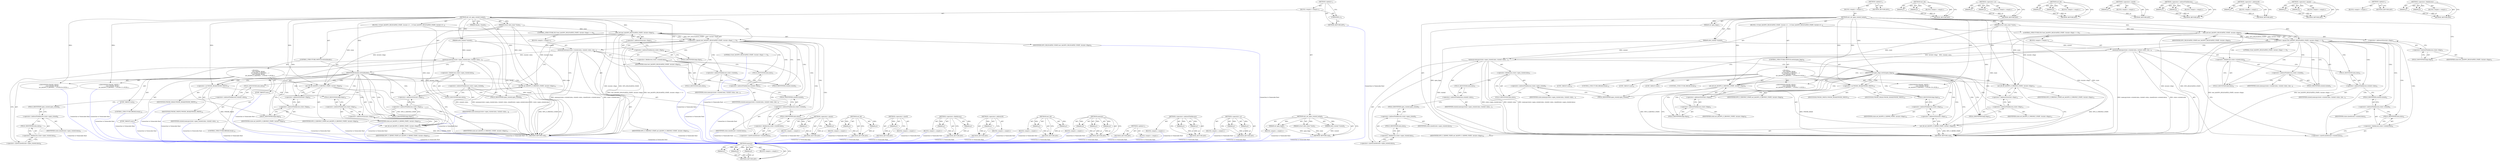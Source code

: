 digraph "memcpy" {
vulnerable_124 [label=<(METHOD,memcpy)>];
vulnerable_125 [label=<(PARAM,p1)>];
vulnerable_126 [label=<(PARAM,p2)>];
vulnerable_127 [label=<(PARAM,p3)>];
vulnerable_128 [label=<(BLOCK,&lt;empty&gt;,&lt;empty&gt;)>];
vulnerable_129 [label=<(METHOD_RETURN,ANY)>];
vulnerable_6 [label=<(METHOD,&lt;global&gt;)<SUB>1</SUB>>];
vulnerable_7 [label=<(BLOCK,&lt;empty&gt;,&lt;empty&gt;)<SUB>1</SUB>>];
vulnerable_8 [label=<(METHOD,nfs_set_open_stateid_locked)<SUB>1</SUB>>];
vulnerable_9 [label=<(PARAM,struct nfs4_state *state)<SUB>1</SUB>>];
vulnerable_10 [label=<(PARAM,nfs4_stateid *stateid)<SUB>1</SUB>>];
vulnerable_11 [label=<(PARAM,int open_flags)<SUB>1</SUB>>];
vulnerable_12 [label=<(BLOCK,{
 	if (test_bit(NFS_DELEGATED_STATE, &amp;state-&gt;f...,{
 	if (test_bit(NFS_DELEGATED_STATE, &amp;state-&gt;f...)<SUB>2</SUB>>];
vulnerable_13 [label=<(CONTROL_STRUCTURE,IF,if (test_bit(NFS_DELEGATED_STATE, &amp;state-&gt;flags) == 0))<SUB>3</SUB>>];
vulnerable_14 [label=<(&lt;operator&gt;.equals,test_bit(NFS_DELEGATED_STATE, &amp;state-&gt;flags) == 0)<SUB>3</SUB>>];
vulnerable_15 [label=<(test_bit,test_bit(NFS_DELEGATED_STATE, &amp;state-&gt;flags))<SUB>3</SUB>>];
vulnerable_16 [label=<(IDENTIFIER,NFS_DELEGATED_STATE,test_bit(NFS_DELEGATED_STATE, &amp;state-&gt;flags))<SUB>3</SUB>>];
vulnerable_17 [label=<(&lt;operator&gt;.addressOf,&amp;state-&gt;flags)<SUB>3</SUB>>];
vulnerable_18 [label=<(&lt;operator&gt;.indirectFieldAccess,state-&gt;flags)<SUB>3</SUB>>];
vulnerable_19 [label=<(IDENTIFIER,state,test_bit(NFS_DELEGATED_STATE, &amp;state-&gt;flags))<SUB>3</SUB>>];
vulnerable_20 [label=<(FIELD_IDENTIFIER,flags,flags)<SUB>3</SUB>>];
vulnerable_21 [label=<(LITERAL,0,test_bit(NFS_DELEGATED_STATE, &amp;state-&gt;flags) == 0)<SUB>3</SUB>>];
vulnerable_22 [label=<(BLOCK,&lt;empty&gt;,&lt;empty&gt;)<SUB>4</SUB>>];
vulnerable_23 [label=<(memcpy,memcpy(state-&gt;stateid.data, stateid-&gt;data, size...)<SUB>4</SUB>>];
vulnerable_24 [label=<(&lt;operator&gt;.fieldAccess,state-&gt;stateid.data)<SUB>4</SUB>>];
vulnerable_25 [label=<(&lt;operator&gt;.indirectFieldAccess,state-&gt;stateid)<SUB>4</SUB>>];
vulnerable_26 [label=<(IDENTIFIER,state,memcpy(state-&gt;stateid.data, stateid-&gt;data, size...)<SUB>4</SUB>>];
vulnerable_27 [label=<(FIELD_IDENTIFIER,stateid,stateid)<SUB>4</SUB>>];
vulnerable_28 [label=<(FIELD_IDENTIFIER,data,data)<SUB>4</SUB>>];
vulnerable_29 [label=<(&lt;operator&gt;.indirectFieldAccess,stateid-&gt;data)<SUB>4</SUB>>];
vulnerable_30 [label=<(IDENTIFIER,stateid,memcpy(state-&gt;stateid.data, stateid-&gt;data, size...)<SUB>4</SUB>>];
vulnerable_31 [label=<(FIELD_IDENTIFIER,data,data)<SUB>4</SUB>>];
vulnerable_32 [label=<(&lt;operator&gt;.sizeOf,sizeof(state-&gt;stateid.data))<SUB>4</SUB>>];
vulnerable_33 [label=<(&lt;operator&gt;.fieldAccess,state-&gt;stateid.data)<SUB>4</SUB>>];
vulnerable_34 [label=<(&lt;operator&gt;.indirectFieldAccess,state-&gt;stateid)<SUB>4</SUB>>];
vulnerable_35 [label=<(IDENTIFIER,state,sizeof(state-&gt;stateid.data))<SUB>4</SUB>>];
vulnerable_36 [label=<(FIELD_IDENTIFIER,stateid,stateid)<SUB>4</SUB>>];
vulnerable_37 [label=<(FIELD_IDENTIFIER,data,data)<SUB>4</SUB>>];
vulnerable_38 [label=<(memcpy,memcpy(state-&gt;open_stateid.data, stateid-&gt;data,...)<SUB>5</SUB>>];
vulnerable_39 [label=<(&lt;operator&gt;.fieldAccess,state-&gt;open_stateid.data)<SUB>5</SUB>>];
vulnerable_40 [label=<(&lt;operator&gt;.indirectFieldAccess,state-&gt;open_stateid)<SUB>5</SUB>>];
vulnerable_41 [label=<(IDENTIFIER,state,memcpy(state-&gt;open_stateid.data, stateid-&gt;data,...)<SUB>5</SUB>>];
vulnerable_42 [label=<(FIELD_IDENTIFIER,open_stateid,open_stateid)<SUB>5</SUB>>];
vulnerable_43 [label=<(FIELD_IDENTIFIER,data,data)<SUB>5</SUB>>];
vulnerable_44 [label=<(&lt;operator&gt;.indirectFieldAccess,stateid-&gt;data)<SUB>5</SUB>>];
vulnerable_45 [label=<(IDENTIFIER,stateid,memcpy(state-&gt;open_stateid.data, stateid-&gt;data,...)<SUB>5</SUB>>];
vulnerable_46 [label=<(FIELD_IDENTIFIER,data,data)<SUB>5</SUB>>];
vulnerable_47 [label=<(&lt;operator&gt;.sizeOf,sizeof(state-&gt;open_stateid.data))<SUB>5</SUB>>];
vulnerable_48 [label=<(&lt;operator&gt;.fieldAccess,state-&gt;open_stateid.data)<SUB>5</SUB>>];
vulnerable_49 [label=<(&lt;operator&gt;.indirectFieldAccess,state-&gt;open_stateid)<SUB>5</SUB>>];
vulnerable_50 [label=<(IDENTIFIER,state,sizeof(state-&gt;open_stateid.data))<SUB>5</SUB>>];
vulnerable_51 [label=<(FIELD_IDENTIFIER,open_stateid,open_stateid)<SUB>5</SUB>>];
vulnerable_52 [label=<(FIELD_IDENTIFIER,data,data)<SUB>5</SUB>>];
vulnerable_53 [label=<(CONTROL_STRUCTURE,SWITCH,switch(open_flags))<SUB>6</SUB>>];
vulnerable_54 [label=<(IDENTIFIER,open_flags,switch(open_flags))<SUB>6</SUB>>];
vulnerable_55 [label="<(BLOCK,{
 		case FMODE_READ:
 			set_bit(NFS_O_RDONLY_...,{
 		case FMODE_READ:
 			set_bit(NFS_O_RDONLY_...)<SUB>6</SUB>>"];
vulnerable_56 [label=<(JUMP_TARGET,case)<SUB>7</SUB>>];
vulnerable_57 [label="<(IDENTIFIER,FMODE_READ,{
 		case FMODE_READ:
 			set_bit(NFS_O_RDONLY_...)<SUB>7</SUB>>"];
vulnerable_58 [label=<(set_bit,set_bit(NFS_O_RDONLY_STATE, &amp;state-&gt;flags))<SUB>8</SUB>>];
vulnerable_59 [label=<(IDENTIFIER,NFS_O_RDONLY_STATE,set_bit(NFS_O_RDONLY_STATE, &amp;state-&gt;flags))<SUB>8</SUB>>];
vulnerable_60 [label=<(&lt;operator&gt;.addressOf,&amp;state-&gt;flags)<SUB>8</SUB>>];
vulnerable_61 [label=<(&lt;operator&gt;.indirectFieldAccess,state-&gt;flags)<SUB>8</SUB>>];
vulnerable_62 [label=<(IDENTIFIER,state,set_bit(NFS_O_RDONLY_STATE, &amp;state-&gt;flags))<SUB>8</SUB>>];
vulnerable_63 [label=<(FIELD_IDENTIFIER,flags,flags)<SUB>8</SUB>>];
vulnerable_64 [label=<(CONTROL_STRUCTURE,BREAK,break;)<SUB>9</SUB>>];
vulnerable_65 [label=<(JUMP_TARGET,case)<SUB>10</SUB>>];
vulnerable_66 [label="<(IDENTIFIER,FMODE_WRITE,{
 		case FMODE_READ:
 			set_bit(NFS_O_RDONLY_...)<SUB>10</SUB>>"];
vulnerable_67 [label=<(set_bit,set_bit(NFS_O_WRONLY_STATE, &amp;state-&gt;flags))<SUB>11</SUB>>];
vulnerable_68 [label=<(IDENTIFIER,NFS_O_WRONLY_STATE,set_bit(NFS_O_WRONLY_STATE, &amp;state-&gt;flags))<SUB>11</SUB>>];
vulnerable_69 [label=<(&lt;operator&gt;.addressOf,&amp;state-&gt;flags)<SUB>11</SUB>>];
vulnerable_70 [label=<(&lt;operator&gt;.indirectFieldAccess,state-&gt;flags)<SUB>11</SUB>>];
vulnerable_71 [label=<(IDENTIFIER,state,set_bit(NFS_O_WRONLY_STATE, &amp;state-&gt;flags))<SUB>11</SUB>>];
vulnerable_72 [label=<(FIELD_IDENTIFIER,flags,flags)<SUB>11</SUB>>];
vulnerable_73 [label=<(CONTROL_STRUCTURE,BREAK,break;)<SUB>12</SUB>>];
vulnerable_74 [label=<(JUMP_TARGET,case)<SUB>13</SUB>>];
vulnerable_75 [label=<(&lt;operator&gt;.or,FMODE_READ|FMODE_WRITE)<SUB>13</SUB>>];
vulnerable_76 [label=<(IDENTIFIER,FMODE_READ,FMODE_READ|FMODE_WRITE)<SUB>13</SUB>>];
vulnerable_77 [label=<(IDENTIFIER,FMODE_WRITE,FMODE_READ|FMODE_WRITE)<SUB>13</SUB>>];
vulnerable_78 [label=<(set_bit,set_bit(NFS_O_RDWR_STATE, &amp;state-&gt;flags))<SUB>14</SUB>>];
vulnerable_79 [label=<(IDENTIFIER,NFS_O_RDWR_STATE,set_bit(NFS_O_RDWR_STATE, &amp;state-&gt;flags))<SUB>14</SUB>>];
vulnerable_80 [label=<(&lt;operator&gt;.addressOf,&amp;state-&gt;flags)<SUB>14</SUB>>];
vulnerable_81 [label=<(&lt;operator&gt;.indirectFieldAccess,state-&gt;flags)<SUB>14</SUB>>];
vulnerable_82 [label=<(IDENTIFIER,state,set_bit(NFS_O_RDWR_STATE, &amp;state-&gt;flags))<SUB>14</SUB>>];
vulnerable_83 [label=<(FIELD_IDENTIFIER,flags,flags)<SUB>14</SUB>>];
vulnerable_84 [label=<(METHOD_RETURN,void)<SUB>1</SUB>>];
vulnerable_86 [label=<(METHOD_RETURN,ANY)<SUB>1</SUB>>];
vulnerable_110 [label=<(METHOD,test_bit)>];
vulnerable_111 [label=<(PARAM,p1)>];
vulnerable_112 [label=<(PARAM,p2)>];
vulnerable_113 [label=<(BLOCK,&lt;empty&gt;,&lt;empty&gt;)>];
vulnerable_114 [label=<(METHOD_RETURN,ANY)>];
vulnerable_144 [label=<(METHOD,&lt;operator&gt;.or)>];
vulnerable_145 [label=<(PARAM,p1)>];
vulnerable_146 [label=<(PARAM,p2)>];
vulnerable_147 [label=<(BLOCK,&lt;empty&gt;,&lt;empty&gt;)>];
vulnerable_148 [label=<(METHOD_RETURN,ANY)>];
vulnerable_139 [label=<(METHOD,set_bit)>];
vulnerable_140 [label=<(PARAM,p1)>];
vulnerable_141 [label=<(PARAM,p2)>];
vulnerable_142 [label=<(BLOCK,&lt;empty&gt;,&lt;empty&gt;)>];
vulnerable_143 [label=<(METHOD_RETURN,ANY)>];
vulnerable_135 [label=<(METHOD,&lt;operator&gt;.sizeOf)>];
vulnerable_136 [label=<(PARAM,p1)>];
vulnerable_137 [label=<(BLOCK,&lt;empty&gt;,&lt;empty&gt;)>];
vulnerable_138 [label=<(METHOD_RETURN,ANY)>];
vulnerable_119 [label=<(METHOD,&lt;operator&gt;.indirectFieldAccess)>];
vulnerable_120 [label=<(PARAM,p1)>];
vulnerable_121 [label=<(PARAM,p2)>];
vulnerable_122 [label=<(BLOCK,&lt;empty&gt;,&lt;empty&gt;)>];
vulnerable_123 [label=<(METHOD_RETURN,ANY)>];
vulnerable_115 [label=<(METHOD,&lt;operator&gt;.addressOf)>];
vulnerable_116 [label=<(PARAM,p1)>];
vulnerable_117 [label=<(BLOCK,&lt;empty&gt;,&lt;empty&gt;)>];
vulnerable_118 [label=<(METHOD_RETURN,ANY)>];
vulnerable_105 [label=<(METHOD,&lt;operator&gt;.equals)>];
vulnerable_106 [label=<(PARAM,p1)>];
vulnerable_107 [label=<(PARAM,p2)>];
vulnerable_108 [label=<(BLOCK,&lt;empty&gt;,&lt;empty&gt;)>];
vulnerable_109 [label=<(METHOD_RETURN,ANY)>];
vulnerable_99 [label=<(METHOD,&lt;global&gt;)<SUB>1</SUB>>];
vulnerable_100 [label=<(BLOCK,&lt;empty&gt;,&lt;empty&gt;)>];
vulnerable_101 [label=<(METHOD_RETURN,ANY)>];
vulnerable_130 [label=<(METHOD,&lt;operator&gt;.fieldAccess)>];
vulnerable_131 [label=<(PARAM,p1)>];
vulnerable_132 [label=<(PARAM,p2)>];
vulnerable_133 [label=<(BLOCK,&lt;empty&gt;,&lt;empty&gt;)>];
vulnerable_134 [label=<(METHOD_RETURN,ANY)>];
fixed_129 [label=<(METHOD,&lt;operator&gt;.indirectFieldAccess)>];
fixed_130 [label=<(PARAM,p1)>];
fixed_131 [label=<(PARAM,p2)>];
fixed_132 [label=<(BLOCK,&lt;empty&gt;,&lt;empty&gt;)>];
fixed_133 [label=<(METHOD_RETURN,ANY)>];
fixed_154 [label=<(METHOD,&lt;operator&gt;.or)>];
fixed_155 [label=<(PARAM,p1)>];
fixed_156 [label=<(PARAM,p2)>];
fixed_157 [label=<(BLOCK,&lt;empty&gt;,&lt;empty&gt;)>];
fixed_158 [label=<(METHOD_RETURN,ANY)>];
fixed_6 [label=<(METHOD,&lt;global&gt;)<SUB>1</SUB>>];
fixed_7 [label=<(BLOCK,&lt;empty&gt;,&lt;empty&gt;)<SUB>1</SUB>>];
fixed_8 [label=<(METHOD,nfs_set_open_stateid_locked)<SUB>1</SUB>>];
fixed_9 [label=<(PARAM,struct nfs4_state *state)<SUB>1</SUB>>];
fixed_10 [label=<(PARAM,nfs4_stateid *stateid)<SUB>1</SUB>>];
fixed_11 [label=<(PARAM,int open_flags)<SUB>1</SUB>>];
fixed_12 [label=<(BLOCK,&lt;empty&gt;,&lt;empty&gt;)>];
fixed_13 [label=<(METHOD_RETURN,void)<SUB>1</SUB>>];
fixed_15 [label=<(UNKNOWN,),))<SUB>1</SUB>>];
fixed_16 [label=<(METHOD,nfs_set_open_stateid_locked)<SUB>2</SUB>>];
fixed_17 [label=<(PARAM,struct nfs4_state *state)<SUB>2</SUB>>];
fixed_18 [label=<(PARAM,nfs4_stateid *stateid)<SUB>2</SUB>>];
fixed_19 [label=<(PARAM,fmode_t fmode)<SUB>2</SUB>>];
fixed_20 [label=<(BLOCK,{
 	if (test_bit(NFS_DELEGATED_STATE, &amp;state-&gt;f...,{
 	if (test_bit(NFS_DELEGATED_STATE, &amp;state-&gt;f...)<SUB>3</SUB>>];
fixed_21 [label=<(CONTROL_STRUCTURE,IF,if (test_bit(NFS_DELEGATED_STATE, &amp;state-&gt;flags) == 0))<SUB>4</SUB>>];
fixed_22 [label=<(&lt;operator&gt;.equals,test_bit(NFS_DELEGATED_STATE, &amp;state-&gt;flags) == 0)<SUB>4</SUB>>];
fixed_23 [label=<(test_bit,test_bit(NFS_DELEGATED_STATE, &amp;state-&gt;flags))<SUB>4</SUB>>];
fixed_24 [label=<(IDENTIFIER,NFS_DELEGATED_STATE,test_bit(NFS_DELEGATED_STATE, &amp;state-&gt;flags))<SUB>4</SUB>>];
fixed_25 [label=<(&lt;operator&gt;.addressOf,&amp;state-&gt;flags)<SUB>4</SUB>>];
fixed_26 [label=<(&lt;operator&gt;.indirectFieldAccess,state-&gt;flags)<SUB>4</SUB>>];
fixed_27 [label=<(IDENTIFIER,state,test_bit(NFS_DELEGATED_STATE, &amp;state-&gt;flags))<SUB>4</SUB>>];
fixed_28 [label=<(FIELD_IDENTIFIER,flags,flags)<SUB>4</SUB>>];
fixed_29 [label=<(LITERAL,0,test_bit(NFS_DELEGATED_STATE, &amp;state-&gt;flags) == 0)<SUB>4</SUB>>];
fixed_30 [label=<(BLOCK,&lt;empty&gt;,&lt;empty&gt;)<SUB>5</SUB>>];
fixed_31 [label=<(memcpy,memcpy(state-&gt;stateid.data, stateid-&gt;data, size...)<SUB>5</SUB>>];
fixed_32 [label=<(&lt;operator&gt;.fieldAccess,state-&gt;stateid.data)<SUB>5</SUB>>];
fixed_33 [label=<(&lt;operator&gt;.indirectFieldAccess,state-&gt;stateid)<SUB>5</SUB>>];
fixed_34 [label=<(IDENTIFIER,state,memcpy(state-&gt;stateid.data, stateid-&gt;data, size...)<SUB>5</SUB>>];
fixed_35 [label=<(FIELD_IDENTIFIER,stateid,stateid)<SUB>5</SUB>>];
fixed_36 [label=<(FIELD_IDENTIFIER,data,data)<SUB>5</SUB>>];
fixed_37 [label=<(&lt;operator&gt;.indirectFieldAccess,stateid-&gt;data)<SUB>5</SUB>>];
fixed_38 [label=<(IDENTIFIER,stateid,memcpy(state-&gt;stateid.data, stateid-&gt;data, size...)<SUB>5</SUB>>];
fixed_39 [label=<(FIELD_IDENTIFIER,data,data)<SUB>5</SUB>>];
fixed_40 [label=<(&lt;operator&gt;.sizeOf,sizeof(state-&gt;stateid.data))<SUB>5</SUB>>];
fixed_41 [label=<(&lt;operator&gt;.fieldAccess,state-&gt;stateid.data)<SUB>5</SUB>>];
fixed_42 [label=<(&lt;operator&gt;.indirectFieldAccess,state-&gt;stateid)<SUB>5</SUB>>];
fixed_43 [label=<(IDENTIFIER,state,sizeof(state-&gt;stateid.data))<SUB>5</SUB>>];
fixed_44 [label=<(FIELD_IDENTIFIER,stateid,stateid)<SUB>5</SUB>>];
fixed_45 [label=<(FIELD_IDENTIFIER,data,data)<SUB>5</SUB>>];
fixed_46 [label=<(memcpy,memcpy(state-&gt;open_stateid.data, stateid-&gt;data,...)<SUB>6</SUB>>];
fixed_47 [label=<(&lt;operator&gt;.fieldAccess,state-&gt;open_stateid.data)<SUB>6</SUB>>];
fixed_48 [label=<(&lt;operator&gt;.indirectFieldAccess,state-&gt;open_stateid)<SUB>6</SUB>>];
fixed_49 [label=<(IDENTIFIER,state,memcpy(state-&gt;open_stateid.data, stateid-&gt;data,...)<SUB>6</SUB>>];
fixed_50 [label=<(FIELD_IDENTIFIER,open_stateid,open_stateid)<SUB>6</SUB>>];
fixed_51 [label=<(FIELD_IDENTIFIER,data,data)<SUB>6</SUB>>];
fixed_52 [label=<(&lt;operator&gt;.indirectFieldAccess,stateid-&gt;data)<SUB>6</SUB>>];
fixed_53 [label=<(IDENTIFIER,stateid,memcpy(state-&gt;open_stateid.data, stateid-&gt;data,...)<SUB>6</SUB>>];
fixed_54 [label=<(FIELD_IDENTIFIER,data,data)<SUB>6</SUB>>];
fixed_55 [label=<(&lt;operator&gt;.sizeOf,sizeof(state-&gt;open_stateid.data))<SUB>6</SUB>>];
fixed_56 [label=<(&lt;operator&gt;.fieldAccess,state-&gt;open_stateid.data)<SUB>6</SUB>>];
fixed_57 [label=<(&lt;operator&gt;.indirectFieldAccess,state-&gt;open_stateid)<SUB>6</SUB>>];
fixed_58 [label=<(IDENTIFIER,state,sizeof(state-&gt;open_stateid.data))<SUB>6</SUB>>];
fixed_59 [label=<(FIELD_IDENTIFIER,open_stateid,open_stateid)<SUB>6</SUB>>];
fixed_60 [label=<(FIELD_IDENTIFIER,data,data)<SUB>6</SUB>>];
fixed_61 [label=<(CONTROL_STRUCTURE,SWITCH,switch(fmode))<SUB>7</SUB>>];
fixed_62 [label=<(IDENTIFIER,fmode,switch(fmode))<SUB>7</SUB>>];
fixed_63 [label="<(BLOCK,{
 		case FMODE_READ:
 			set_bit(NFS_O_RDONLY_...,{
 		case FMODE_READ:
 			set_bit(NFS_O_RDONLY_...)<SUB>7</SUB>>"];
fixed_64 [label=<(JUMP_TARGET,case)<SUB>8</SUB>>];
fixed_65 [label="<(IDENTIFIER,FMODE_READ,{
 		case FMODE_READ:
 			set_bit(NFS_O_RDONLY_...)<SUB>8</SUB>>"];
fixed_66 [label=<(set_bit,set_bit(NFS_O_RDONLY_STATE, &amp;state-&gt;flags))<SUB>9</SUB>>];
fixed_67 [label=<(IDENTIFIER,NFS_O_RDONLY_STATE,set_bit(NFS_O_RDONLY_STATE, &amp;state-&gt;flags))<SUB>9</SUB>>];
fixed_68 [label=<(&lt;operator&gt;.addressOf,&amp;state-&gt;flags)<SUB>9</SUB>>];
fixed_69 [label=<(&lt;operator&gt;.indirectFieldAccess,state-&gt;flags)<SUB>9</SUB>>];
fixed_70 [label=<(IDENTIFIER,state,set_bit(NFS_O_RDONLY_STATE, &amp;state-&gt;flags))<SUB>9</SUB>>];
fixed_71 [label=<(FIELD_IDENTIFIER,flags,flags)<SUB>9</SUB>>];
fixed_72 [label=<(CONTROL_STRUCTURE,BREAK,break;)<SUB>10</SUB>>];
fixed_73 [label=<(JUMP_TARGET,case)<SUB>11</SUB>>];
fixed_74 [label="<(IDENTIFIER,FMODE_WRITE,{
 		case FMODE_READ:
 			set_bit(NFS_O_RDONLY_...)<SUB>11</SUB>>"];
fixed_75 [label=<(set_bit,set_bit(NFS_O_WRONLY_STATE, &amp;state-&gt;flags))<SUB>12</SUB>>];
fixed_76 [label=<(IDENTIFIER,NFS_O_WRONLY_STATE,set_bit(NFS_O_WRONLY_STATE, &amp;state-&gt;flags))<SUB>12</SUB>>];
fixed_77 [label=<(&lt;operator&gt;.addressOf,&amp;state-&gt;flags)<SUB>12</SUB>>];
fixed_78 [label=<(&lt;operator&gt;.indirectFieldAccess,state-&gt;flags)<SUB>12</SUB>>];
fixed_79 [label=<(IDENTIFIER,state,set_bit(NFS_O_WRONLY_STATE, &amp;state-&gt;flags))<SUB>12</SUB>>];
fixed_80 [label=<(FIELD_IDENTIFIER,flags,flags)<SUB>12</SUB>>];
fixed_81 [label=<(CONTROL_STRUCTURE,BREAK,break;)<SUB>13</SUB>>];
fixed_82 [label=<(JUMP_TARGET,case)<SUB>14</SUB>>];
fixed_83 [label=<(&lt;operator&gt;.or,FMODE_READ|FMODE_WRITE)<SUB>14</SUB>>];
fixed_84 [label=<(IDENTIFIER,FMODE_READ,FMODE_READ|FMODE_WRITE)<SUB>14</SUB>>];
fixed_85 [label=<(IDENTIFIER,FMODE_WRITE,FMODE_READ|FMODE_WRITE)<SUB>14</SUB>>];
fixed_86 [label=<(set_bit,set_bit(NFS_O_RDWR_STATE, &amp;state-&gt;flags))<SUB>15</SUB>>];
fixed_87 [label=<(IDENTIFIER,NFS_O_RDWR_STATE,set_bit(NFS_O_RDWR_STATE, &amp;state-&gt;flags))<SUB>15</SUB>>];
fixed_88 [label=<(&lt;operator&gt;.addressOf,&amp;state-&gt;flags)<SUB>15</SUB>>];
fixed_89 [label=<(&lt;operator&gt;.indirectFieldAccess,state-&gt;flags)<SUB>15</SUB>>];
fixed_90 [label=<(IDENTIFIER,state,set_bit(NFS_O_RDWR_STATE, &amp;state-&gt;flags))<SUB>15</SUB>>];
fixed_91 [label=<(FIELD_IDENTIFIER,flags,flags)<SUB>15</SUB>>];
fixed_92 [label=<(METHOD_RETURN,void)<SUB>2</SUB>>];
fixed_94 [label=<(METHOD_RETURN,ANY)<SUB>1</SUB>>];
fixed_115 [label=<(METHOD,&lt;operator&gt;.equals)>];
fixed_116 [label=<(PARAM,p1)>];
fixed_117 [label=<(PARAM,p2)>];
fixed_118 [label=<(BLOCK,&lt;empty&gt;,&lt;empty&gt;)>];
fixed_119 [label=<(METHOD_RETURN,ANY)>];
fixed_149 [label=<(METHOD,set_bit)>];
fixed_150 [label=<(PARAM,p1)>];
fixed_151 [label=<(PARAM,p2)>];
fixed_152 [label=<(BLOCK,&lt;empty&gt;,&lt;empty&gt;)>];
fixed_153 [label=<(METHOD_RETURN,ANY)>];
fixed_145 [label=<(METHOD,&lt;operator&gt;.sizeOf)>];
fixed_146 [label=<(PARAM,p1)>];
fixed_147 [label=<(BLOCK,&lt;empty&gt;,&lt;empty&gt;)>];
fixed_148 [label=<(METHOD_RETURN,ANY)>];
fixed_140 [label=<(METHOD,&lt;operator&gt;.fieldAccess)>];
fixed_141 [label=<(PARAM,p1)>];
fixed_142 [label=<(PARAM,p2)>];
fixed_143 [label=<(BLOCK,&lt;empty&gt;,&lt;empty&gt;)>];
fixed_144 [label=<(METHOD_RETURN,ANY)>];
fixed_125 [label=<(METHOD,&lt;operator&gt;.addressOf)>];
fixed_126 [label=<(PARAM,p1)>];
fixed_127 [label=<(BLOCK,&lt;empty&gt;,&lt;empty&gt;)>];
fixed_128 [label=<(METHOD_RETURN,ANY)>];
fixed_120 [label=<(METHOD,test_bit)>];
fixed_121 [label=<(PARAM,p1)>];
fixed_122 [label=<(PARAM,p2)>];
fixed_123 [label=<(BLOCK,&lt;empty&gt;,&lt;empty&gt;)>];
fixed_124 [label=<(METHOD_RETURN,ANY)>];
fixed_109 [label=<(METHOD,&lt;global&gt;)<SUB>1</SUB>>];
fixed_110 [label=<(BLOCK,&lt;empty&gt;,&lt;empty&gt;)>];
fixed_111 [label=<(METHOD_RETURN,ANY)>];
fixed_134 [label=<(METHOD,memcpy)>];
fixed_135 [label=<(PARAM,p1)>];
fixed_136 [label=<(PARAM,p2)>];
fixed_137 [label=<(PARAM,p3)>];
fixed_138 [label=<(BLOCK,&lt;empty&gt;,&lt;empty&gt;)>];
fixed_139 [label=<(METHOD_RETURN,ANY)>];
vulnerable_124 -> vulnerable_125  [key=0, label="AST: "];
vulnerable_124 -> vulnerable_125  [key=1, label="DDG: "];
vulnerable_124 -> vulnerable_128  [key=0, label="AST: "];
vulnerable_124 -> vulnerable_126  [key=0, label="AST: "];
vulnerable_124 -> vulnerable_126  [key=1, label="DDG: "];
vulnerable_124 -> vulnerable_129  [key=0, label="AST: "];
vulnerable_124 -> vulnerable_129  [key=1, label="CFG: "];
vulnerable_124 -> vulnerable_127  [key=0, label="AST: "];
vulnerable_124 -> vulnerable_127  [key=1, label="DDG: "];
vulnerable_125 -> vulnerable_129  [key=0, label="DDG: p1"];
vulnerable_126 -> vulnerable_129  [key=0, label="DDG: p2"];
vulnerable_127 -> vulnerable_129  [key=0, label="DDG: p3"];
vulnerable_6 -> vulnerable_7  [key=0, label="AST: "];
vulnerable_6 -> vulnerable_86  [key=0, label="AST: "];
vulnerable_6 -> vulnerable_86  [key=1, label="CFG: "];
vulnerable_7 -> vulnerable_8  [key=0, label="AST: "];
vulnerable_8 -> vulnerable_9  [key=0, label="AST: "];
vulnerable_8 -> vulnerable_9  [key=1, label="DDG: "];
vulnerable_8 -> vulnerable_10  [key=0, label="AST: "];
vulnerable_8 -> vulnerable_10  [key=1, label="DDG: "];
vulnerable_8 -> vulnerable_11  [key=0, label="AST: "];
vulnerable_8 -> vulnerable_11  [key=1, label="DDG: "];
vulnerable_8 -> vulnerable_12  [key=0, label="AST: "];
vulnerable_8 -> vulnerable_84  [key=0, label="AST: "];
vulnerable_8 -> vulnerable_20  [key=0, label="CFG: "];
vulnerable_8 -> vulnerable_54  [key=0, label="DDG: "];
vulnerable_8 -> vulnerable_14  [key=0, label="DDG: "];
vulnerable_8 -> vulnerable_57  [key=0, label="DDG: "];
vulnerable_8 -> vulnerable_66  [key=0, label="DDG: "];
vulnerable_8 -> vulnerable_15  [key=0, label="DDG: "];
vulnerable_8 -> vulnerable_58  [key=0, label="DDG: "];
vulnerable_8 -> vulnerable_67  [key=0, label="DDG: "];
vulnerable_8 -> vulnerable_75  [key=0, label="DDG: "];
vulnerable_8 -> vulnerable_78  [key=0, label="DDG: "];
vulnerable_9 -> vulnerable_84  [key=0, label="DDG: state"];
vulnerable_9 -> vulnerable_15  [key=0, label="DDG: state"];
vulnerable_9 -> vulnerable_58  [key=0, label="DDG: state"];
vulnerable_9 -> vulnerable_67  [key=0, label="DDG: state"];
vulnerable_9 -> vulnerable_78  [key=0, label="DDG: state"];
vulnerable_10 -> vulnerable_84  [key=0, label="DDG: stateid"];
vulnerable_10 -> vulnerable_38  [key=0, label="DDG: stateid"];
vulnerable_10 -> vulnerable_23  [key=0, label="DDG: stateid"];
vulnerable_11 -> vulnerable_84  [key=0, label="DDG: open_flags"];
vulnerable_12 -> vulnerable_13  [key=0, label="AST: "];
vulnerable_12 -> vulnerable_38  [key=0, label="AST: "];
vulnerable_12 -> vulnerable_53  [key=0, label="AST: "];
vulnerable_13 -> vulnerable_14  [key=0, label="AST: "];
vulnerable_13 -> vulnerable_22  [key=0, label="AST: "];
vulnerable_14 -> vulnerable_15  [key=0, label="AST: "];
vulnerable_14 -> vulnerable_21  [key=0, label="AST: "];
vulnerable_14 -> vulnerable_27  [key=0, label="CFG: "];
vulnerable_14 -> vulnerable_27  [key=1, label="CDG: "];
vulnerable_14 -> vulnerable_42  [key=0, label="CFG: "];
vulnerable_14 -> vulnerable_84  [key=0, label="DDG: test_bit(NFS_DELEGATED_STATE, &amp;state-&gt;flags)"];
vulnerable_14 -> vulnerable_84  [key=1, label="DDG: test_bit(NFS_DELEGATED_STATE, &amp;state-&gt;flags) == 0"];
vulnerable_14 -> vulnerable_24  [key=0, label="CDG: "];
vulnerable_14 -> vulnerable_34  [key=0, label="CDG: "];
vulnerable_14 -> vulnerable_32  [key=0, label="CDG: "];
vulnerable_14 -> vulnerable_33  [key=0, label="CDG: "];
vulnerable_14 -> vulnerable_23  [key=0, label="CDG: "];
vulnerable_14 -> vulnerable_28  [key=0, label="CDG: "];
vulnerable_14 -> vulnerable_36  [key=0, label="CDG: "];
vulnerable_14 -> vulnerable_37  [key=0, label="CDG: "];
vulnerable_14 -> vulnerable_25  [key=0, label="CDG: "];
vulnerable_14 -> vulnerable_29  [key=0, label="CDG: "];
vulnerable_14 -> vulnerable_31  [key=0, label="CDG: "];
vulnerable_15 -> vulnerable_16  [key=0, label="AST: "];
vulnerable_15 -> vulnerable_17  [key=0, label="AST: "];
vulnerable_15 -> vulnerable_14  [key=0, label="CFG: "];
vulnerable_15 -> vulnerable_14  [key=1, label="DDG: NFS_DELEGATED_STATE"];
vulnerable_15 -> vulnerable_14  [key=2, label="DDG: &amp;state-&gt;flags"];
vulnerable_15 -> vulnerable_84  [key=0, label="DDG: &amp;state-&gt;flags"];
vulnerable_15 -> vulnerable_84  [key=1, label="DDG: NFS_DELEGATED_STATE"];
vulnerable_15 -> vulnerable_58  [key=0, label="DDG: &amp;state-&gt;flags"];
vulnerable_15 -> vulnerable_67  [key=0, label="DDG: &amp;state-&gt;flags"];
vulnerable_15 -> vulnerable_78  [key=0, label="DDG: &amp;state-&gt;flags"];
vulnerable_17 -> vulnerable_18  [key=0, label="AST: "];
vulnerable_17 -> vulnerable_15  [key=0, label="CFG: "];
vulnerable_18 -> vulnerable_19  [key=0, label="AST: "];
vulnerable_18 -> vulnerable_20  [key=0, label="AST: "];
vulnerable_18 -> vulnerable_17  [key=0, label="CFG: "];
vulnerable_20 -> vulnerable_18  [key=0, label="CFG: "];
vulnerable_22 -> vulnerable_23  [key=0, label="AST: "];
vulnerable_23 -> vulnerable_24  [key=0, label="AST: "];
vulnerable_23 -> vulnerable_29  [key=0, label="AST: "];
vulnerable_23 -> vulnerable_32  [key=0, label="AST: "];
vulnerable_23 -> vulnerable_42  [key=0, label="CFG: "];
vulnerable_23 -> vulnerable_84  [key=0, label="DDG: state-&gt;stateid.data"];
vulnerable_23 -> vulnerable_84  [key=1, label="DDG: memcpy(state-&gt;stateid.data, stateid-&gt;data, sizeof(state-&gt;stateid.data))"];
vulnerable_23 -> vulnerable_38  [key=0, label="DDG: stateid-&gt;data"];
vulnerable_24 -> vulnerable_25  [key=0, label="AST: "];
vulnerable_24 -> vulnerable_28  [key=0, label="AST: "];
vulnerable_24 -> vulnerable_31  [key=0, label="CFG: "];
vulnerable_25 -> vulnerable_26  [key=0, label="AST: "];
vulnerable_25 -> vulnerable_27  [key=0, label="AST: "];
vulnerable_25 -> vulnerable_28  [key=0, label="CFG: "];
vulnerable_27 -> vulnerable_25  [key=0, label="CFG: "];
vulnerable_28 -> vulnerable_24  [key=0, label="CFG: "];
vulnerable_29 -> vulnerable_30  [key=0, label="AST: "];
vulnerable_29 -> vulnerable_31  [key=0, label="AST: "];
vulnerable_29 -> vulnerable_36  [key=0, label="CFG: "];
vulnerable_31 -> vulnerable_29  [key=0, label="CFG: "];
vulnerable_32 -> vulnerable_33  [key=0, label="AST: "];
vulnerable_32 -> vulnerable_23  [key=0, label="CFG: "];
vulnerable_33 -> vulnerable_34  [key=0, label="AST: "];
vulnerable_33 -> vulnerable_37  [key=0, label="AST: "];
vulnerable_33 -> vulnerable_32  [key=0, label="CFG: "];
vulnerable_34 -> vulnerable_35  [key=0, label="AST: "];
vulnerable_34 -> vulnerable_36  [key=0, label="AST: "];
vulnerable_34 -> vulnerable_37  [key=0, label="CFG: "];
vulnerable_36 -> vulnerable_34  [key=0, label="CFG: "];
vulnerable_37 -> vulnerable_33  [key=0, label="CFG: "];
vulnerable_38 -> vulnerable_39  [key=0, label="AST: "];
vulnerable_38 -> vulnerable_44  [key=0, label="AST: "];
vulnerable_38 -> vulnerable_47  [key=0, label="AST: "];
vulnerable_38 -> vulnerable_54  [key=0, label="CFG: "];
vulnerable_38 -> vulnerable_84  [key=0, label="DDG: state-&gt;open_stateid.data"];
vulnerable_38 -> vulnerable_84  [key=1, label="DDG: stateid-&gt;data"];
vulnerable_38 -> vulnerable_84  [key=2, label="DDG: memcpy(state-&gt;open_stateid.data, stateid-&gt;data, sizeof(state-&gt;open_stateid.data))"];
vulnerable_39 -> vulnerable_40  [key=0, label="AST: "];
vulnerable_39 -> vulnerable_43  [key=0, label="AST: "];
vulnerable_39 -> vulnerable_46  [key=0, label="CFG: "];
vulnerable_40 -> vulnerable_41  [key=0, label="AST: "];
vulnerable_40 -> vulnerable_42  [key=0, label="AST: "];
vulnerable_40 -> vulnerable_43  [key=0, label="CFG: "];
vulnerable_42 -> vulnerable_40  [key=0, label="CFG: "];
vulnerable_43 -> vulnerable_39  [key=0, label="CFG: "];
vulnerable_44 -> vulnerable_45  [key=0, label="AST: "];
vulnerable_44 -> vulnerable_46  [key=0, label="AST: "];
vulnerable_44 -> vulnerable_51  [key=0, label="CFG: "];
vulnerable_46 -> vulnerable_44  [key=0, label="CFG: "];
vulnerable_47 -> vulnerable_48  [key=0, label="AST: "];
vulnerable_47 -> vulnerable_38  [key=0, label="CFG: "];
vulnerable_48 -> vulnerable_49  [key=0, label="AST: "];
vulnerable_48 -> vulnerable_52  [key=0, label="AST: "];
vulnerable_48 -> vulnerable_47  [key=0, label="CFG: "];
vulnerable_49 -> vulnerable_50  [key=0, label="AST: "];
vulnerable_49 -> vulnerable_51  [key=0, label="AST: "];
vulnerable_49 -> vulnerable_52  [key=0, label="CFG: "];
vulnerable_51 -> vulnerable_49  [key=0, label="CFG: "];
vulnerable_52 -> vulnerable_48  [key=0, label="CFG: "];
vulnerable_53 -> vulnerable_54  [key=0, label="AST: "];
vulnerable_53 -> vulnerable_55  [key=0, label="AST: "];
vulnerable_54 -> vulnerable_84  [key=0, label="CFG: "];
vulnerable_54 -> vulnerable_63  [key=0, label="CFG: "];
vulnerable_54 -> vulnerable_63  [key=1, label="CDG: "];
vulnerable_54 -> vulnerable_72  [key=0, label="CFG: "];
vulnerable_54 -> vulnerable_72  [key=1, label="CDG: "];
vulnerable_54 -> vulnerable_75  [key=0, label="CFG: "];
vulnerable_54 -> vulnerable_75  [key=1, label="CDG: "];
vulnerable_54 -> vulnerable_80  [key=0, label="CDG: "];
vulnerable_54 -> vulnerable_58  [key=0, label="CDG: "];
vulnerable_54 -> vulnerable_60  [key=0, label="CDG: "];
vulnerable_54 -> vulnerable_61  [key=0, label="CDG: "];
vulnerable_54 -> vulnerable_83  [key=0, label="CDG: "];
vulnerable_54 -> vulnerable_81  [key=0, label="CDG: "];
vulnerable_54 -> vulnerable_69  [key=0, label="CDG: "];
vulnerable_54 -> vulnerable_67  [key=0, label="CDG: "];
vulnerable_54 -> vulnerable_70  [key=0, label="CDG: "];
vulnerable_54 -> vulnerable_78  [key=0, label="CDG: "];
vulnerable_55 -> vulnerable_56  [key=0, label="AST: "];
vulnerable_55 -> vulnerable_57  [key=0, label="AST: "];
vulnerable_55 -> vulnerable_58  [key=0, label="AST: "];
vulnerable_55 -> vulnerable_64  [key=0, label="AST: "];
vulnerable_55 -> vulnerable_65  [key=0, label="AST: "];
vulnerable_55 -> vulnerable_66  [key=0, label="AST: "];
vulnerable_55 -> vulnerable_67  [key=0, label="AST: "];
vulnerable_55 -> vulnerable_73  [key=0, label="AST: "];
vulnerable_55 -> vulnerable_74  [key=0, label="AST: "];
vulnerable_55 -> vulnerable_75  [key=0, label="AST: "];
vulnerable_55 -> vulnerable_78  [key=0, label="AST: "];
vulnerable_58 -> vulnerable_59  [key=0, label="AST: "];
vulnerable_58 -> vulnerable_60  [key=0, label="AST: "];
vulnerable_58 -> vulnerable_84  [key=0, label="CFG: "];
vulnerable_58 -> vulnerable_84  [key=1, label="DDG: NFS_O_RDONLY_STATE"];
vulnerable_60 -> vulnerable_61  [key=0, label="AST: "];
vulnerable_60 -> vulnerable_58  [key=0, label="CFG: "];
vulnerable_61 -> vulnerable_62  [key=0, label="AST: "];
vulnerable_61 -> vulnerable_63  [key=0, label="AST: "];
vulnerable_61 -> vulnerable_60  [key=0, label="CFG: "];
vulnerable_63 -> vulnerable_61  [key=0, label="CFG: "];
vulnerable_67 -> vulnerable_68  [key=0, label="AST: "];
vulnerable_67 -> vulnerable_69  [key=0, label="AST: "];
vulnerable_67 -> vulnerable_84  [key=0, label="CFG: "];
vulnerable_67 -> vulnerable_84  [key=1, label="DDG: NFS_O_WRONLY_STATE"];
vulnerable_69 -> vulnerable_70  [key=0, label="AST: "];
vulnerable_69 -> vulnerable_67  [key=0, label="CFG: "];
vulnerable_70 -> vulnerable_71  [key=0, label="AST: "];
vulnerable_70 -> vulnerable_72  [key=0, label="AST: "];
vulnerable_70 -> vulnerable_69  [key=0, label="CFG: "];
vulnerable_72 -> vulnerable_70  [key=0, label="CFG: "];
vulnerable_75 -> vulnerable_76  [key=0, label="AST: "];
vulnerable_75 -> vulnerable_77  [key=0, label="AST: "];
vulnerable_75 -> vulnerable_83  [key=0, label="CFG: "];
vulnerable_75 -> vulnerable_84  [key=0, label="DDG: FMODE_READ"];
vulnerable_78 -> vulnerable_79  [key=0, label="AST: "];
vulnerable_78 -> vulnerable_80  [key=0, label="AST: "];
vulnerable_78 -> vulnerable_84  [key=0, label="CFG: "];
vulnerable_78 -> vulnerable_84  [key=1, label="DDG: NFS_O_RDWR_STATE"];
vulnerable_80 -> vulnerable_81  [key=0, label="AST: "];
vulnerable_80 -> vulnerable_78  [key=0, label="CFG: "];
vulnerable_81 -> vulnerable_82  [key=0, label="AST: "];
vulnerable_81 -> vulnerable_83  [key=0, label="AST: "];
vulnerable_81 -> vulnerable_80  [key=0, label="CFG: "];
vulnerable_83 -> vulnerable_81  [key=0, label="CFG: "];
vulnerable_110 -> vulnerable_111  [key=0, label="AST: "];
vulnerable_110 -> vulnerable_111  [key=1, label="DDG: "];
vulnerable_110 -> vulnerable_113  [key=0, label="AST: "];
vulnerable_110 -> vulnerable_112  [key=0, label="AST: "];
vulnerable_110 -> vulnerable_112  [key=1, label="DDG: "];
vulnerable_110 -> vulnerable_114  [key=0, label="AST: "];
vulnerable_110 -> vulnerable_114  [key=1, label="CFG: "];
vulnerable_111 -> vulnerable_114  [key=0, label="DDG: p1"];
vulnerable_112 -> vulnerable_114  [key=0, label="DDG: p2"];
vulnerable_144 -> vulnerable_145  [key=0, label="AST: "];
vulnerable_144 -> vulnerable_145  [key=1, label="DDG: "];
vulnerable_144 -> vulnerable_147  [key=0, label="AST: "];
vulnerable_144 -> vulnerable_146  [key=0, label="AST: "];
vulnerable_144 -> vulnerable_146  [key=1, label="DDG: "];
vulnerable_144 -> vulnerable_148  [key=0, label="AST: "];
vulnerable_144 -> vulnerable_148  [key=1, label="CFG: "];
vulnerable_145 -> vulnerable_148  [key=0, label="DDG: p1"];
vulnerable_146 -> vulnerable_148  [key=0, label="DDG: p2"];
vulnerable_139 -> vulnerable_140  [key=0, label="AST: "];
vulnerable_139 -> vulnerable_140  [key=1, label="DDG: "];
vulnerable_139 -> vulnerable_142  [key=0, label="AST: "];
vulnerable_139 -> vulnerable_141  [key=0, label="AST: "];
vulnerable_139 -> vulnerable_141  [key=1, label="DDG: "];
vulnerable_139 -> vulnerable_143  [key=0, label="AST: "];
vulnerable_139 -> vulnerable_143  [key=1, label="CFG: "];
vulnerable_140 -> vulnerable_143  [key=0, label="DDG: p1"];
vulnerable_141 -> vulnerable_143  [key=0, label="DDG: p2"];
vulnerable_135 -> vulnerable_136  [key=0, label="AST: "];
vulnerable_135 -> vulnerable_136  [key=1, label="DDG: "];
vulnerable_135 -> vulnerable_137  [key=0, label="AST: "];
vulnerable_135 -> vulnerable_138  [key=0, label="AST: "];
vulnerable_135 -> vulnerable_138  [key=1, label="CFG: "];
vulnerable_136 -> vulnerable_138  [key=0, label="DDG: p1"];
vulnerable_119 -> vulnerable_120  [key=0, label="AST: "];
vulnerable_119 -> vulnerable_120  [key=1, label="DDG: "];
vulnerable_119 -> vulnerable_122  [key=0, label="AST: "];
vulnerable_119 -> vulnerable_121  [key=0, label="AST: "];
vulnerable_119 -> vulnerable_121  [key=1, label="DDG: "];
vulnerable_119 -> vulnerable_123  [key=0, label="AST: "];
vulnerable_119 -> vulnerable_123  [key=1, label="CFG: "];
vulnerable_120 -> vulnerable_123  [key=0, label="DDG: p1"];
vulnerable_121 -> vulnerable_123  [key=0, label="DDG: p2"];
vulnerable_115 -> vulnerable_116  [key=0, label="AST: "];
vulnerable_115 -> vulnerable_116  [key=1, label="DDG: "];
vulnerable_115 -> vulnerable_117  [key=0, label="AST: "];
vulnerable_115 -> vulnerable_118  [key=0, label="AST: "];
vulnerable_115 -> vulnerable_118  [key=1, label="CFG: "];
vulnerable_116 -> vulnerable_118  [key=0, label="DDG: p1"];
vulnerable_105 -> vulnerable_106  [key=0, label="AST: "];
vulnerable_105 -> vulnerable_106  [key=1, label="DDG: "];
vulnerable_105 -> vulnerable_108  [key=0, label="AST: "];
vulnerable_105 -> vulnerable_107  [key=0, label="AST: "];
vulnerable_105 -> vulnerable_107  [key=1, label="DDG: "];
vulnerable_105 -> vulnerable_109  [key=0, label="AST: "];
vulnerable_105 -> vulnerable_109  [key=1, label="CFG: "];
vulnerable_106 -> vulnerable_109  [key=0, label="DDG: p1"];
vulnerable_107 -> vulnerable_109  [key=0, label="DDG: p2"];
vulnerable_99 -> vulnerable_100  [key=0, label="AST: "];
vulnerable_99 -> vulnerable_101  [key=0, label="AST: "];
vulnerable_99 -> vulnerable_101  [key=1, label="CFG: "];
vulnerable_130 -> vulnerable_131  [key=0, label="AST: "];
vulnerable_130 -> vulnerable_131  [key=1, label="DDG: "];
vulnerable_130 -> vulnerable_133  [key=0, label="AST: "];
vulnerable_130 -> vulnerable_132  [key=0, label="AST: "];
vulnerable_130 -> vulnerable_132  [key=1, label="DDG: "];
vulnerable_130 -> vulnerable_134  [key=0, label="AST: "];
vulnerable_130 -> vulnerable_134  [key=1, label="CFG: "];
vulnerable_131 -> vulnerable_134  [key=0, label="DDG: p1"];
vulnerable_132 -> vulnerable_134  [key=0, label="DDG: p2"];
fixed_129 -> fixed_130  [key=0, label="AST: "];
fixed_129 -> fixed_130  [key=1, label="DDG: "];
fixed_129 -> fixed_132  [key=0, label="AST: "];
fixed_129 -> fixed_131  [key=0, label="AST: "];
fixed_129 -> fixed_131  [key=1, label="DDG: "];
fixed_129 -> fixed_133  [key=0, label="AST: "];
fixed_129 -> fixed_133  [key=1, label="CFG: "];
fixed_130 -> fixed_133  [key=0, label="DDG: p1"];
fixed_131 -> fixed_133  [key=0, label="DDG: p2"];
fixed_132 -> vulnerable_124  [color=blue, key=0, label="Connection to Vulnerable Root", penwidth="2.0", style=dashed];
fixed_133 -> vulnerable_124  [color=blue, key=0, label="Connection to Vulnerable Root", penwidth="2.0", style=dashed];
fixed_154 -> fixed_155  [key=0, label="AST: "];
fixed_154 -> fixed_155  [key=1, label="DDG: "];
fixed_154 -> fixed_157  [key=0, label="AST: "];
fixed_154 -> fixed_156  [key=0, label="AST: "];
fixed_154 -> fixed_156  [key=1, label="DDG: "];
fixed_154 -> fixed_158  [key=0, label="AST: "];
fixed_154 -> fixed_158  [key=1, label="CFG: "];
fixed_155 -> fixed_158  [key=0, label="DDG: p1"];
fixed_156 -> fixed_158  [key=0, label="DDG: p2"];
fixed_157 -> vulnerable_124  [color=blue, key=0, label="Connection to Vulnerable Root", penwidth="2.0", style=dashed];
fixed_158 -> vulnerable_124  [color=blue, key=0, label="Connection to Vulnerable Root", penwidth="2.0", style=dashed];
fixed_6 -> fixed_7  [key=0, label="AST: "];
fixed_6 -> fixed_94  [key=0, label="AST: "];
fixed_6 -> fixed_15  [key=0, label="CFG: "];
fixed_7 -> fixed_8  [key=0, label="AST: "];
fixed_7 -> fixed_15  [key=0, label="AST: "];
fixed_7 -> fixed_16  [key=0, label="AST: "];
fixed_8 -> fixed_9  [key=0, label="AST: "];
fixed_8 -> fixed_9  [key=1, label="DDG: "];
fixed_8 -> fixed_10  [key=0, label="AST: "];
fixed_8 -> fixed_10  [key=1, label="DDG: "];
fixed_8 -> fixed_11  [key=0, label="AST: "];
fixed_8 -> fixed_11  [key=1, label="DDG: "];
fixed_8 -> fixed_12  [key=0, label="AST: "];
fixed_8 -> fixed_13  [key=0, label="AST: "];
fixed_8 -> fixed_13  [key=1, label="CFG: "];
fixed_9 -> fixed_13  [key=0, label="DDG: state"];
fixed_10 -> fixed_13  [key=0, label="DDG: stateid"];
fixed_11 -> fixed_13  [key=0, label="DDG: open_flags"];
fixed_12 -> vulnerable_124  [color=blue, key=0, label="Connection to Vulnerable Root", penwidth="2.0", style=dashed];
fixed_13 -> vulnerable_124  [color=blue, key=0, label="Connection to Vulnerable Root", penwidth="2.0", style=dashed];
fixed_15 -> fixed_94  [key=0, label="CFG: "];
fixed_16 -> fixed_17  [key=0, label="AST: "];
fixed_16 -> fixed_17  [key=1, label="DDG: "];
fixed_16 -> fixed_18  [key=0, label="AST: "];
fixed_16 -> fixed_18  [key=1, label="DDG: "];
fixed_16 -> fixed_19  [key=0, label="AST: "];
fixed_16 -> fixed_19  [key=1, label="DDG: "];
fixed_16 -> fixed_20  [key=0, label="AST: "];
fixed_16 -> fixed_92  [key=0, label="AST: "];
fixed_16 -> fixed_28  [key=0, label="CFG: "];
fixed_16 -> fixed_62  [key=0, label="DDG: "];
fixed_16 -> fixed_22  [key=0, label="DDG: "];
fixed_16 -> fixed_65  [key=0, label="DDG: "];
fixed_16 -> fixed_74  [key=0, label="DDG: "];
fixed_16 -> fixed_23  [key=0, label="DDG: "];
fixed_16 -> fixed_66  [key=0, label="DDG: "];
fixed_16 -> fixed_75  [key=0, label="DDG: "];
fixed_16 -> fixed_83  [key=0, label="DDG: "];
fixed_16 -> fixed_86  [key=0, label="DDG: "];
fixed_17 -> fixed_92  [key=0, label="DDG: state"];
fixed_17 -> fixed_23  [key=0, label="DDG: state"];
fixed_17 -> fixed_66  [key=0, label="DDG: state"];
fixed_17 -> fixed_75  [key=0, label="DDG: state"];
fixed_17 -> fixed_86  [key=0, label="DDG: state"];
fixed_18 -> fixed_92  [key=0, label="DDG: stateid"];
fixed_18 -> fixed_46  [key=0, label="DDG: stateid"];
fixed_18 -> fixed_31  [key=0, label="DDG: stateid"];
fixed_19 -> fixed_92  [key=0, label="DDG: fmode"];
fixed_20 -> fixed_21  [key=0, label="AST: "];
fixed_20 -> fixed_46  [key=0, label="AST: "];
fixed_20 -> fixed_61  [key=0, label="AST: "];
fixed_21 -> fixed_22  [key=0, label="AST: "];
fixed_21 -> fixed_30  [key=0, label="AST: "];
fixed_22 -> fixed_23  [key=0, label="AST: "];
fixed_22 -> fixed_29  [key=0, label="AST: "];
fixed_22 -> fixed_35  [key=0, label="CFG: "];
fixed_22 -> fixed_35  [key=1, label="CDG: "];
fixed_22 -> fixed_50  [key=0, label="CFG: "];
fixed_22 -> fixed_92  [key=0, label="DDG: test_bit(NFS_DELEGATED_STATE, &amp;state-&gt;flags)"];
fixed_22 -> fixed_92  [key=1, label="DDG: test_bit(NFS_DELEGATED_STATE, &amp;state-&gt;flags) == 0"];
fixed_22 -> fixed_32  [key=0, label="CDG: "];
fixed_22 -> fixed_33  [key=0, label="CDG: "];
fixed_22 -> fixed_42  [key=0, label="CDG: "];
fixed_22 -> fixed_36  [key=0, label="CDG: "];
fixed_22 -> fixed_37  [key=0, label="CDG: "];
fixed_22 -> fixed_41  [key=0, label="CDG: "];
fixed_22 -> fixed_45  [key=0, label="CDG: "];
fixed_22 -> fixed_40  [key=0, label="CDG: "];
fixed_22 -> fixed_44  [key=0, label="CDG: "];
fixed_22 -> fixed_39  [key=0, label="CDG: "];
fixed_22 -> fixed_31  [key=0, label="CDG: "];
fixed_23 -> fixed_24  [key=0, label="AST: "];
fixed_23 -> fixed_25  [key=0, label="AST: "];
fixed_23 -> fixed_22  [key=0, label="CFG: "];
fixed_23 -> fixed_22  [key=1, label="DDG: NFS_DELEGATED_STATE"];
fixed_23 -> fixed_22  [key=2, label="DDG: &amp;state-&gt;flags"];
fixed_23 -> fixed_92  [key=0, label="DDG: &amp;state-&gt;flags"];
fixed_23 -> fixed_92  [key=1, label="DDG: NFS_DELEGATED_STATE"];
fixed_23 -> fixed_66  [key=0, label="DDG: &amp;state-&gt;flags"];
fixed_23 -> fixed_75  [key=0, label="DDG: &amp;state-&gt;flags"];
fixed_23 -> fixed_86  [key=0, label="DDG: &amp;state-&gt;flags"];
fixed_24 -> vulnerable_124  [color=blue, key=0, label="Connection to Vulnerable Root", penwidth="2.0", style=dashed];
fixed_25 -> fixed_26  [key=0, label="AST: "];
fixed_25 -> fixed_23  [key=0, label="CFG: "];
fixed_26 -> fixed_27  [key=0, label="AST: "];
fixed_26 -> fixed_28  [key=0, label="AST: "];
fixed_26 -> fixed_25  [key=0, label="CFG: "];
fixed_27 -> vulnerable_124  [color=blue, key=0, label="Connection to Vulnerable Root", penwidth="2.0", style=dashed];
fixed_28 -> fixed_26  [key=0, label="CFG: "];
fixed_29 -> vulnerable_124  [color=blue, key=0, label="Connection to Vulnerable Root", penwidth="2.0", style=dashed];
fixed_30 -> fixed_31  [key=0, label="AST: "];
fixed_31 -> fixed_32  [key=0, label="AST: "];
fixed_31 -> fixed_37  [key=0, label="AST: "];
fixed_31 -> fixed_40  [key=0, label="AST: "];
fixed_31 -> fixed_50  [key=0, label="CFG: "];
fixed_31 -> fixed_92  [key=0, label="DDG: state-&gt;stateid.data"];
fixed_31 -> fixed_92  [key=1, label="DDG: memcpy(state-&gt;stateid.data, stateid-&gt;data, sizeof(state-&gt;stateid.data))"];
fixed_31 -> fixed_46  [key=0, label="DDG: stateid-&gt;data"];
fixed_32 -> fixed_33  [key=0, label="AST: "];
fixed_32 -> fixed_36  [key=0, label="AST: "];
fixed_32 -> fixed_39  [key=0, label="CFG: "];
fixed_33 -> fixed_34  [key=0, label="AST: "];
fixed_33 -> fixed_35  [key=0, label="AST: "];
fixed_33 -> fixed_36  [key=0, label="CFG: "];
fixed_34 -> vulnerable_124  [color=blue, key=0, label="Connection to Vulnerable Root", penwidth="2.0", style=dashed];
fixed_35 -> fixed_33  [key=0, label="CFG: "];
fixed_36 -> fixed_32  [key=0, label="CFG: "];
fixed_37 -> fixed_38  [key=0, label="AST: "];
fixed_37 -> fixed_39  [key=0, label="AST: "];
fixed_37 -> fixed_44  [key=0, label="CFG: "];
fixed_38 -> vulnerable_124  [color=blue, key=0, label="Connection to Vulnerable Root", penwidth="2.0", style=dashed];
fixed_39 -> fixed_37  [key=0, label="CFG: "];
fixed_40 -> fixed_41  [key=0, label="AST: "];
fixed_40 -> fixed_31  [key=0, label="CFG: "];
fixed_41 -> fixed_42  [key=0, label="AST: "];
fixed_41 -> fixed_45  [key=0, label="AST: "];
fixed_41 -> fixed_40  [key=0, label="CFG: "];
fixed_42 -> fixed_43  [key=0, label="AST: "];
fixed_42 -> fixed_44  [key=0, label="AST: "];
fixed_42 -> fixed_45  [key=0, label="CFG: "];
fixed_43 -> vulnerable_124  [color=blue, key=0, label="Connection to Vulnerable Root", penwidth="2.0", style=dashed];
fixed_44 -> fixed_42  [key=0, label="CFG: "];
fixed_45 -> fixed_41  [key=0, label="CFG: "];
fixed_46 -> fixed_47  [key=0, label="AST: "];
fixed_46 -> fixed_52  [key=0, label="AST: "];
fixed_46 -> fixed_55  [key=0, label="AST: "];
fixed_46 -> fixed_62  [key=0, label="CFG: "];
fixed_46 -> fixed_92  [key=0, label="DDG: state-&gt;open_stateid.data"];
fixed_46 -> fixed_92  [key=1, label="DDG: stateid-&gt;data"];
fixed_46 -> fixed_92  [key=2, label="DDG: memcpy(state-&gt;open_stateid.data, stateid-&gt;data, sizeof(state-&gt;open_stateid.data))"];
fixed_47 -> fixed_48  [key=0, label="AST: "];
fixed_47 -> fixed_51  [key=0, label="AST: "];
fixed_47 -> fixed_54  [key=0, label="CFG: "];
fixed_48 -> fixed_49  [key=0, label="AST: "];
fixed_48 -> fixed_50  [key=0, label="AST: "];
fixed_48 -> fixed_51  [key=0, label="CFG: "];
fixed_49 -> vulnerable_124  [color=blue, key=0, label="Connection to Vulnerable Root", penwidth="2.0", style=dashed];
fixed_50 -> fixed_48  [key=0, label="CFG: "];
fixed_51 -> fixed_47  [key=0, label="CFG: "];
fixed_52 -> fixed_53  [key=0, label="AST: "];
fixed_52 -> fixed_54  [key=0, label="AST: "];
fixed_52 -> fixed_59  [key=0, label="CFG: "];
fixed_53 -> vulnerable_124  [color=blue, key=0, label="Connection to Vulnerable Root", penwidth="2.0", style=dashed];
fixed_54 -> fixed_52  [key=0, label="CFG: "];
fixed_55 -> fixed_56  [key=0, label="AST: "];
fixed_55 -> fixed_46  [key=0, label="CFG: "];
fixed_56 -> fixed_57  [key=0, label="AST: "];
fixed_56 -> fixed_60  [key=0, label="AST: "];
fixed_56 -> fixed_55  [key=0, label="CFG: "];
fixed_57 -> fixed_58  [key=0, label="AST: "];
fixed_57 -> fixed_59  [key=0, label="AST: "];
fixed_57 -> fixed_60  [key=0, label="CFG: "];
fixed_58 -> vulnerable_124  [color=blue, key=0, label="Connection to Vulnerable Root", penwidth="2.0", style=dashed];
fixed_59 -> fixed_57  [key=0, label="CFG: "];
fixed_60 -> fixed_56  [key=0, label="CFG: "];
fixed_61 -> fixed_62  [key=0, label="AST: "];
fixed_61 -> fixed_63  [key=0, label="AST: "];
fixed_62 -> fixed_92  [key=0, label="CFG: "];
fixed_62 -> fixed_71  [key=0, label="CFG: "];
fixed_62 -> fixed_71  [key=1, label="CDG: "];
fixed_62 -> fixed_80  [key=0, label="CFG: "];
fixed_62 -> fixed_80  [key=1, label="CDG: "];
fixed_62 -> fixed_83  [key=0, label="CFG: "];
fixed_62 -> fixed_83  [key=1, label="CDG: "];
fixed_62 -> fixed_68  [key=0, label="CDG: "];
fixed_62 -> fixed_77  [key=0, label="CDG: "];
fixed_62 -> fixed_89  [key=0, label="CDG: "];
fixed_62 -> fixed_66  [key=0, label="CDG: "];
fixed_62 -> fixed_75  [key=0, label="CDG: "];
fixed_62 -> fixed_69  [key=0, label="CDG: "];
fixed_62 -> fixed_88  [key=0, label="CDG: "];
fixed_62 -> fixed_91  [key=0, label="CDG: "];
fixed_62 -> fixed_78  [key=0, label="CDG: "];
fixed_62 -> fixed_86  [key=0, label="CDG: "];
fixed_63 -> fixed_64  [key=0, label="AST: "];
fixed_63 -> fixed_65  [key=0, label="AST: "];
fixed_63 -> fixed_66  [key=0, label="AST: "];
fixed_63 -> fixed_72  [key=0, label="AST: "];
fixed_63 -> fixed_73  [key=0, label="AST: "];
fixed_63 -> fixed_74  [key=0, label="AST: "];
fixed_63 -> fixed_75  [key=0, label="AST: "];
fixed_63 -> fixed_81  [key=0, label="AST: "];
fixed_63 -> fixed_82  [key=0, label="AST: "];
fixed_63 -> fixed_83  [key=0, label="AST: "];
fixed_63 -> fixed_86  [key=0, label="AST: "];
fixed_64 -> vulnerable_124  [color=blue, key=0, label="Connection to Vulnerable Root", penwidth="2.0", style=dashed];
fixed_65 -> vulnerable_124  [color=blue, key=0, label="Connection to Vulnerable Root", penwidth="2.0", style=dashed];
fixed_66 -> fixed_67  [key=0, label="AST: "];
fixed_66 -> fixed_68  [key=0, label="AST: "];
fixed_66 -> fixed_92  [key=0, label="CFG: "];
fixed_66 -> fixed_92  [key=1, label="DDG: NFS_O_RDONLY_STATE"];
fixed_67 -> vulnerable_124  [color=blue, key=0, label="Connection to Vulnerable Root", penwidth="2.0", style=dashed];
fixed_68 -> fixed_69  [key=0, label="AST: "];
fixed_68 -> fixed_66  [key=0, label="CFG: "];
fixed_69 -> fixed_70  [key=0, label="AST: "];
fixed_69 -> fixed_71  [key=0, label="AST: "];
fixed_69 -> fixed_68  [key=0, label="CFG: "];
fixed_70 -> vulnerable_124  [color=blue, key=0, label="Connection to Vulnerable Root", penwidth="2.0", style=dashed];
fixed_71 -> fixed_69  [key=0, label="CFG: "];
fixed_72 -> vulnerable_124  [color=blue, key=0, label="Connection to Vulnerable Root", penwidth="2.0", style=dashed];
fixed_73 -> vulnerable_124  [color=blue, key=0, label="Connection to Vulnerable Root", penwidth="2.0", style=dashed];
fixed_74 -> vulnerable_124  [color=blue, key=0, label="Connection to Vulnerable Root", penwidth="2.0", style=dashed];
fixed_75 -> fixed_76  [key=0, label="AST: "];
fixed_75 -> fixed_77  [key=0, label="AST: "];
fixed_75 -> fixed_92  [key=0, label="CFG: "];
fixed_75 -> fixed_92  [key=1, label="DDG: NFS_O_WRONLY_STATE"];
fixed_76 -> vulnerable_124  [color=blue, key=0, label="Connection to Vulnerable Root", penwidth="2.0", style=dashed];
fixed_77 -> fixed_78  [key=0, label="AST: "];
fixed_77 -> fixed_75  [key=0, label="CFG: "];
fixed_78 -> fixed_79  [key=0, label="AST: "];
fixed_78 -> fixed_80  [key=0, label="AST: "];
fixed_78 -> fixed_77  [key=0, label="CFG: "];
fixed_79 -> vulnerable_124  [color=blue, key=0, label="Connection to Vulnerable Root", penwidth="2.0", style=dashed];
fixed_80 -> fixed_78  [key=0, label="CFG: "];
fixed_81 -> vulnerable_124  [color=blue, key=0, label="Connection to Vulnerable Root", penwidth="2.0", style=dashed];
fixed_82 -> vulnerable_124  [color=blue, key=0, label="Connection to Vulnerable Root", penwidth="2.0", style=dashed];
fixed_83 -> fixed_84  [key=0, label="AST: "];
fixed_83 -> fixed_85  [key=0, label="AST: "];
fixed_83 -> fixed_91  [key=0, label="CFG: "];
fixed_83 -> fixed_92  [key=0, label="DDG: FMODE_READ"];
fixed_84 -> vulnerable_124  [color=blue, key=0, label="Connection to Vulnerable Root", penwidth="2.0", style=dashed];
fixed_85 -> vulnerable_124  [color=blue, key=0, label="Connection to Vulnerable Root", penwidth="2.0", style=dashed];
fixed_86 -> fixed_87  [key=0, label="AST: "];
fixed_86 -> fixed_88  [key=0, label="AST: "];
fixed_86 -> fixed_92  [key=0, label="CFG: "];
fixed_86 -> fixed_92  [key=1, label="DDG: NFS_O_RDWR_STATE"];
fixed_87 -> vulnerable_124  [color=blue, key=0, label="Connection to Vulnerable Root", penwidth="2.0", style=dashed];
fixed_88 -> fixed_89  [key=0, label="AST: "];
fixed_88 -> fixed_86  [key=0, label="CFG: "];
fixed_89 -> fixed_90  [key=0, label="AST: "];
fixed_89 -> fixed_91  [key=0, label="AST: "];
fixed_89 -> fixed_88  [key=0, label="CFG: "];
fixed_90 -> vulnerable_124  [color=blue, key=0, label="Connection to Vulnerable Root", penwidth="2.0", style=dashed];
fixed_91 -> fixed_89  [key=0, label="CFG: "];
fixed_92 -> vulnerable_124  [color=blue, key=0, label="Connection to Vulnerable Root", penwidth="2.0", style=dashed];
fixed_94 -> vulnerable_124  [color=blue, key=0, label="Connection to Vulnerable Root", penwidth="2.0", style=dashed];
fixed_115 -> fixed_116  [key=0, label="AST: "];
fixed_115 -> fixed_116  [key=1, label="DDG: "];
fixed_115 -> fixed_118  [key=0, label="AST: "];
fixed_115 -> fixed_117  [key=0, label="AST: "];
fixed_115 -> fixed_117  [key=1, label="DDG: "];
fixed_115 -> fixed_119  [key=0, label="AST: "];
fixed_115 -> fixed_119  [key=1, label="CFG: "];
fixed_116 -> fixed_119  [key=0, label="DDG: p1"];
fixed_117 -> fixed_119  [key=0, label="DDG: p2"];
fixed_118 -> vulnerable_124  [color=blue, key=0, label="Connection to Vulnerable Root", penwidth="2.0", style=dashed];
fixed_119 -> vulnerable_124  [color=blue, key=0, label="Connection to Vulnerable Root", penwidth="2.0", style=dashed];
fixed_149 -> fixed_150  [key=0, label="AST: "];
fixed_149 -> fixed_150  [key=1, label="DDG: "];
fixed_149 -> fixed_152  [key=0, label="AST: "];
fixed_149 -> fixed_151  [key=0, label="AST: "];
fixed_149 -> fixed_151  [key=1, label="DDG: "];
fixed_149 -> fixed_153  [key=0, label="AST: "];
fixed_149 -> fixed_153  [key=1, label="CFG: "];
fixed_150 -> fixed_153  [key=0, label="DDG: p1"];
fixed_151 -> fixed_153  [key=0, label="DDG: p2"];
fixed_152 -> vulnerable_124  [color=blue, key=0, label="Connection to Vulnerable Root", penwidth="2.0", style=dashed];
fixed_153 -> vulnerable_124  [color=blue, key=0, label="Connection to Vulnerable Root", penwidth="2.0", style=dashed];
fixed_145 -> fixed_146  [key=0, label="AST: "];
fixed_145 -> fixed_146  [key=1, label="DDG: "];
fixed_145 -> fixed_147  [key=0, label="AST: "];
fixed_145 -> fixed_148  [key=0, label="AST: "];
fixed_145 -> fixed_148  [key=1, label="CFG: "];
fixed_146 -> fixed_148  [key=0, label="DDG: p1"];
fixed_147 -> vulnerable_124  [color=blue, key=0, label="Connection to Vulnerable Root", penwidth="2.0", style=dashed];
fixed_148 -> vulnerable_124  [color=blue, key=0, label="Connection to Vulnerable Root", penwidth="2.0", style=dashed];
fixed_140 -> fixed_141  [key=0, label="AST: "];
fixed_140 -> fixed_141  [key=1, label="DDG: "];
fixed_140 -> fixed_143  [key=0, label="AST: "];
fixed_140 -> fixed_142  [key=0, label="AST: "];
fixed_140 -> fixed_142  [key=1, label="DDG: "];
fixed_140 -> fixed_144  [key=0, label="AST: "];
fixed_140 -> fixed_144  [key=1, label="CFG: "];
fixed_141 -> fixed_144  [key=0, label="DDG: p1"];
fixed_142 -> fixed_144  [key=0, label="DDG: p2"];
fixed_143 -> vulnerable_124  [color=blue, key=0, label="Connection to Vulnerable Root", penwidth="2.0", style=dashed];
fixed_144 -> vulnerable_124  [color=blue, key=0, label="Connection to Vulnerable Root", penwidth="2.0", style=dashed];
fixed_125 -> fixed_126  [key=0, label="AST: "];
fixed_125 -> fixed_126  [key=1, label="DDG: "];
fixed_125 -> fixed_127  [key=0, label="AST: "];
fixed_125 -> fixed_128  [key=0, label="AST: "];
fixed_125 -> fixed_128  [key=1, label="CFG: "];
fixed_126 -> fixed_128  [key=0, label="DDG: p1"];
fixed_127 -> vulnerable_124  [color=blue, key=0, label="Connection to Vulnerable Root", penwidth="2.0", style=dashed];
fixed_128 -> vulnerable_124  [color=blue, key=0, label="Connection to Vulnerable Root", penwidth="2.0", style=dashed];
fixed_120 -> fixed_121  [key=0, label="AST: "];
fixed_120 -> fixed_121  [key=1, label="DDG: "];
fixed_120 -> fixed_123  [key=0, label="AST: "];
fixed_120 -> fixed_122  [key=0, label="AST: "];
fixed_120 -> fixed_122  [key=1, label="DDG: "];
fixed_120 -> fixed_124  [key=0, label="AST: "];
fixed_120 -> fixed_124  [key=1, label="CFG: "];
fixed_121 -> fixed_124  [key=0, label="DDG: p1"];
fixed_122 -> fixed_124  [key=0, label="DDG: p2"];
fixed_123 -> vulnerable_124  [color=blue, key=0, label="Connection to Vulnerable Root", penwidth="2.0", style=dashed];
fixed_124 -> vulnerable_124  [color=blue, key=0, label="Connection to Vulnerable Root", penwidth="2.0", style=dashed];
fixed_109 -> fixed_110  [key=0, label="AST: "];
fixed_109 -> fixed_111  [key=0, label="AST: "];
fixed_109 -> fixed_111  [key=1, label="CFG: "];
fixed_110 -> vulnerable_124  [color=blue, key=0, label="Connection to Vulnerable Root", penwidth="2.0", style=dashed];
fixed_111 -> vulnerable_124  [color=blue, key=0, label="Connection to Vulnerable Root", penwidth="2.0", style=dashed];
fixed_134 -> fixed_135  [key=0, label="AST: "];
fixed_134 -> fixed_135  [key=1, label="DDG: "];
fixed_134 -> fixed_138  [key=0, label="AST: "];
fixed_134 -> fixed_136  [key=0, label="AST: "];
fixed_134 -> fixed_136  [key=1, label="DDG: "];
fixed_134 -> fixed_139  [key=0, label="AST: "];
fixed_134 -> fixed_139  [key=1, label="CFG: "];
fixed_134 -> fixed_137  [key=0, label="AST: "];
fixed_134 -> fixed_137  [key=1, label="DDG: "];
fixed_135 -> fixed_139  [key=0, label="DDG: p1"];
fixed_136 -> fixed_139  [key=0, label="DDG: p2"];
fixed_137 -> fixed_139  [key=0, label="DDG: p3"];
fixed_138 -> vulnerable_124  [color=blue, key=0, label="Connection to Vulnerable Root", penwidth="2.0", style=dashed];
fixed_139 -> vulnerable_124  [color=blue, key=0, label="Connection to Vulnerable Root", penwidth="2.0", style=dashed];
}
